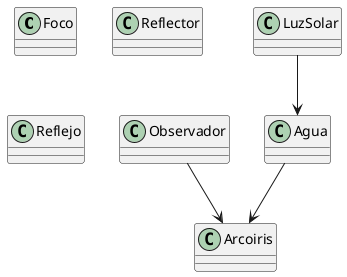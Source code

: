 @startuml
class Foco{
}

class Reflector{
}

class Reflejo{
}

class Observador{
}

LuzSolar --> Agua
Agua --> Arcoiris
Observador --> Arcoiris



@enduml
